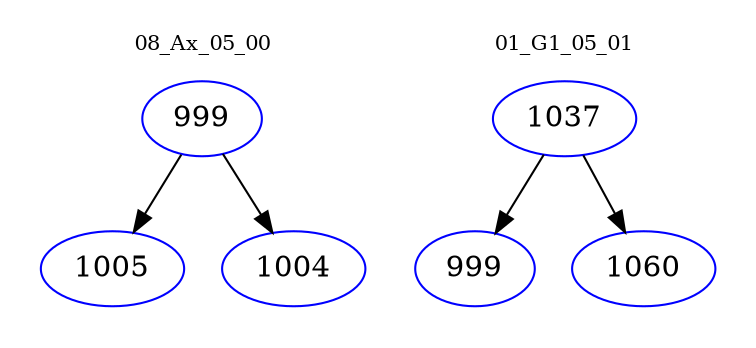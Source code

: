 digraph{
subgraph cluster_0 {
color = white
label = "08_Ax_05_00";
fontsize=10;
T0_999 [label="999", color="blue"]
T0_999 -> T0_1005 [color="black"]
T0_1005 [label="1005", color="blue"]
T0_999 -> T0_1004 [color="black"]
T0_1004 [label="1004", color="blue"]
}
subgraph cluster_1 {
color = white
label = "01_G1_05_01";
fontsize=10;
T1_1037 [label="1037", color="blue"]
T1_1037 -> T1_999 [color="black"]
T1_999 [label="999", color="blue"]
T1_1037 -> T1_1060 [color="black"]
T1_1060 [label="1060", color="blue"]
}
}
